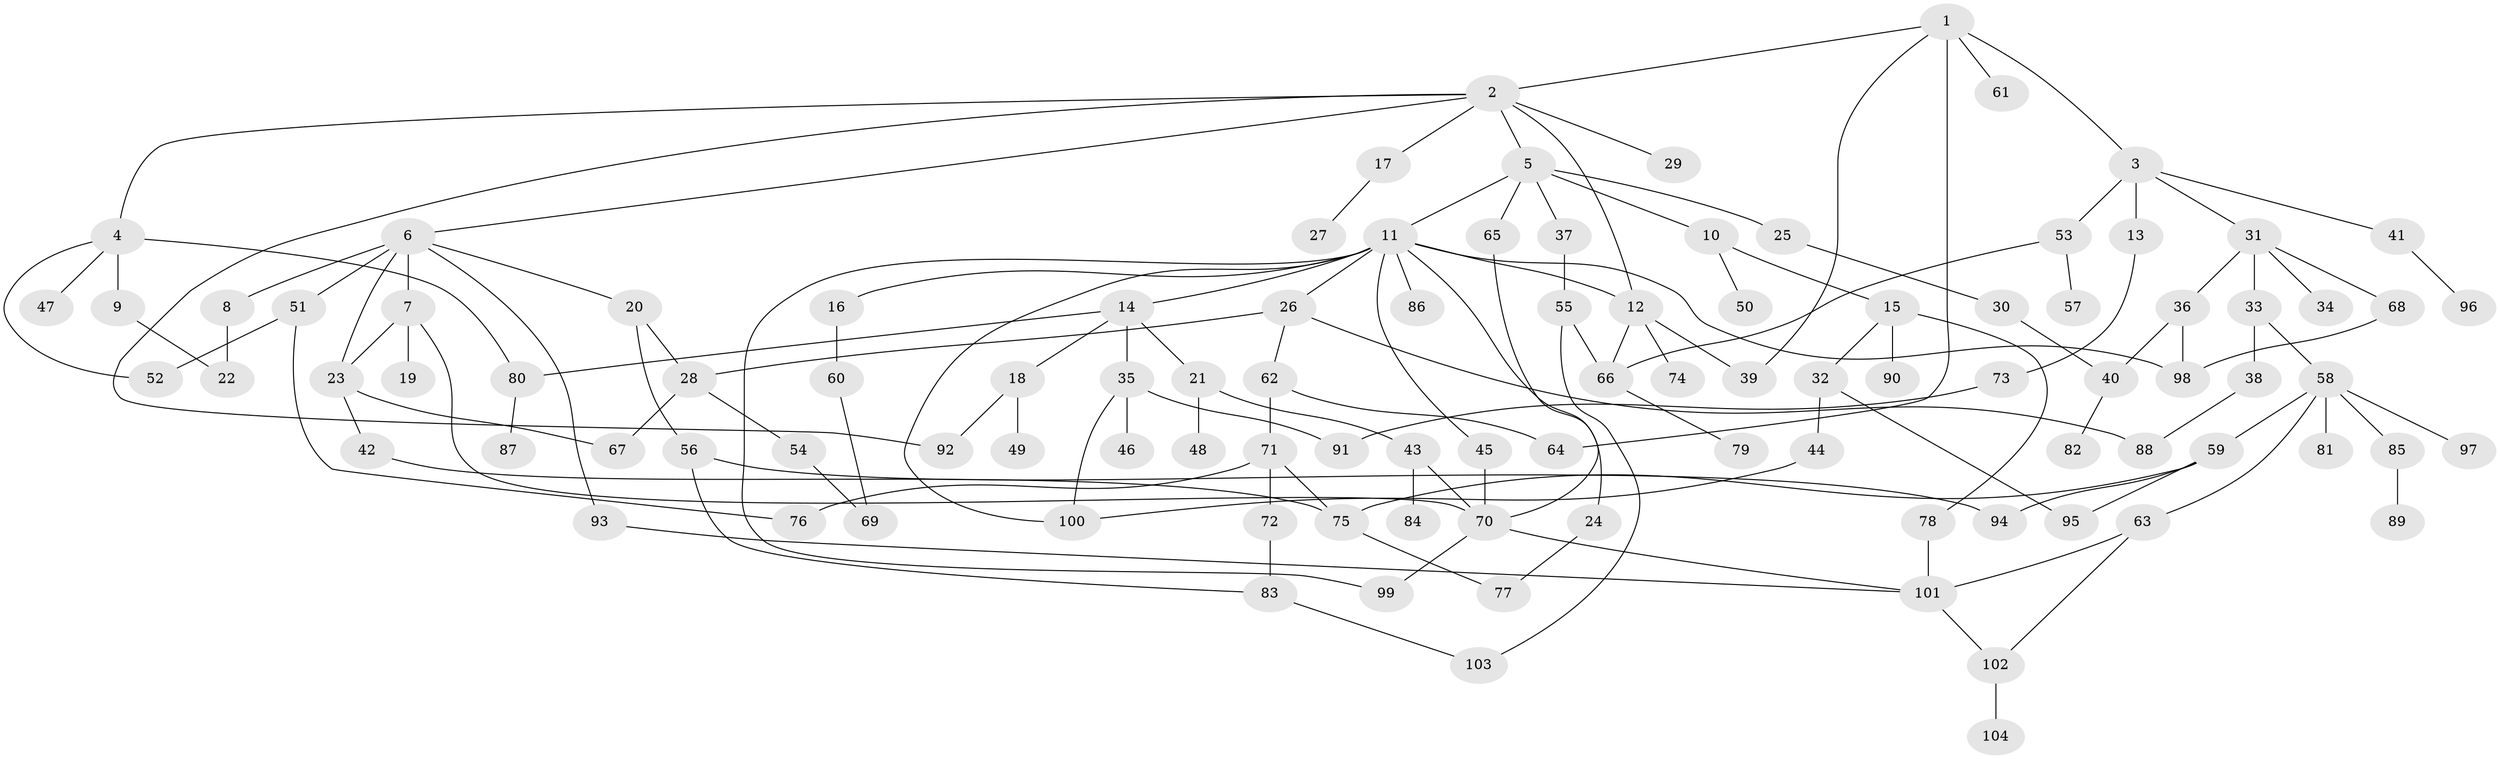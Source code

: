 // Generated by graph-tools (version 1.1) at 2025/34/03/09/25 02:34:11]
// undirected, 104 vertices, 139 edges
graph export_dot {
graph [start="1"]
  node [color=gray90,style=filled];
  1;
  2;
  3;
  4;
  5;
  6;
  7;
  8;
  9;
  10;
  11;
  12;
  13;
  14;
  15;
  16;
  17;
  18;
  19;
  20;
  21;
  22;
  23;
  24;
  25;
  26;
  27;
  28;
  29;
  30;
  31;
  32;
  33;
  34;
  35;
  36;
  37;
  38;
  39;
  40;
  41;
  42;
  43;
  44;
  45;
  46;
  47;
  48;
  49;
  50;
  51;
  52;
  53;
  54;
  55;
  56;
  57;
  58;
  59;
  60;
  61;
  62;
  63;
  64;
  65;
  66;
  67;
  68;
  69;
  70;
  71;
  72;
  73;
  74;
  75;
  76;
  77;
  78;
  79;
  80;
  81;
  82;
  83;
  84;
  85;
  86;
  87;
  88;
  89;
  90;
  91;
  92;
  93;
  94;
  95;
  96;
  97;
  98;
  99;
  100;
  101;
  102;
  103;
  104;
  1 -- 2;
  1 -- 3;
  1 -- 39;
  1 -- 61;
  1 -- 64;
  2 -- 4;
  2 -- 5;
  2 -- 6;
  2 -- 12;
  2 -- 17;
  2 -- 29;
  2 -- 92;
  3 -- 13;
  3 -- 31;
  3 -- 41;
  3 -- 53;
  4 -- 9;
  4 -- 47;
  4 -- 52;
  4 -- 80;
  5 -- 10;
  5 -- 11;
  5 -- 25;
  5 -- 37;
  5 -- 65;
  6 -- 7;
  6 -- 8;
  6 -- 20;
  6 -- 23;
  6 -- 51;
  6 -- 93;
  7 -- 19;
  7 -- 23;
  7 -- 70;
  8 -- 22;
  9 -- 22;
  10 -- 15;
  10 -- 50;
  11 -- 14;
  11 -- 16;
  11 -- 24;
  11 -- 26;
  11 -- 45;
  11 -- 86;
  11 -- 99;
  11 -- 100;
  11 -- 98;
  11 -- 12;
  12 -- 74;
  12 -- 39;
  12 -- 66;
  13 -- 73;
  14 -- 18;
  14 -- 21;
  14 -- 35;
  14 -- 80;
  15 -- 32;
  15 -- 78;
  15 -- 90;
  16 -- 60;
  17 -- 27;
  18 -- 49;
  18 -- 92;
  20 -- 56;
  20 -- 28;
  21 -- 43;
  21 -- 48;
  23 -- 42;
  23 -- 67;
  24 -- 77;
  25 -- 30;
  26 -- 28;
  26 -- 62;
  26 -- 88;
  28 -- 54;
  28 -- 67;
  30 -- 40;
  31 -- 33;
  31 -- 34;
  31 -- 36;
  31 -- 68;
  32 -- 44;
  32 -- 95;
  33 -- 38;
  33 -- 58;
  35 -- 46;
  35 -- 100;
  35 -- 91;
  36 -- 40;
  36 -- 98;
  37 -- 55;
  38 -- 88;
  40 -- 82;
  41 -- 96;
  42 -- 75;
  43 -- 84;
  43 -- 70;
  44 -- 100;
  45 -- 70;
  51 -- 76;
  51 -- 52;
  53 -- 57;
  53 -- 66;
  54 -- 69;
  55 -- 103;
  55 -- 66;
  56 -- 83;
  56 -- 94;
  58 -- 59;
  58 -- 63;
  58 -- 81;
  58 -- 85;
  58 -- 97;
  59 -- 75;
  59 -- 94;
  59 -- 95;
  60 -- 69;
  62 -- 64;
  62 -- 71;
  63 -- 101;
  63 -- 102;
  65 -- 70;
  66 -- 79;
  68 -- 98;
  70 -- 101;
  70 -- 99;
  71 -- 72;
  71 -- 76;
  71 -- 75;
  72 -- 83;
  73 -- 91;
  75 -- 77;
  78 -- 101;
  80 -- 87;
  83 -- 103;
  85 -- 89;
  93 -- 101;
  101 -- 102;
  102 -- 104;
}

